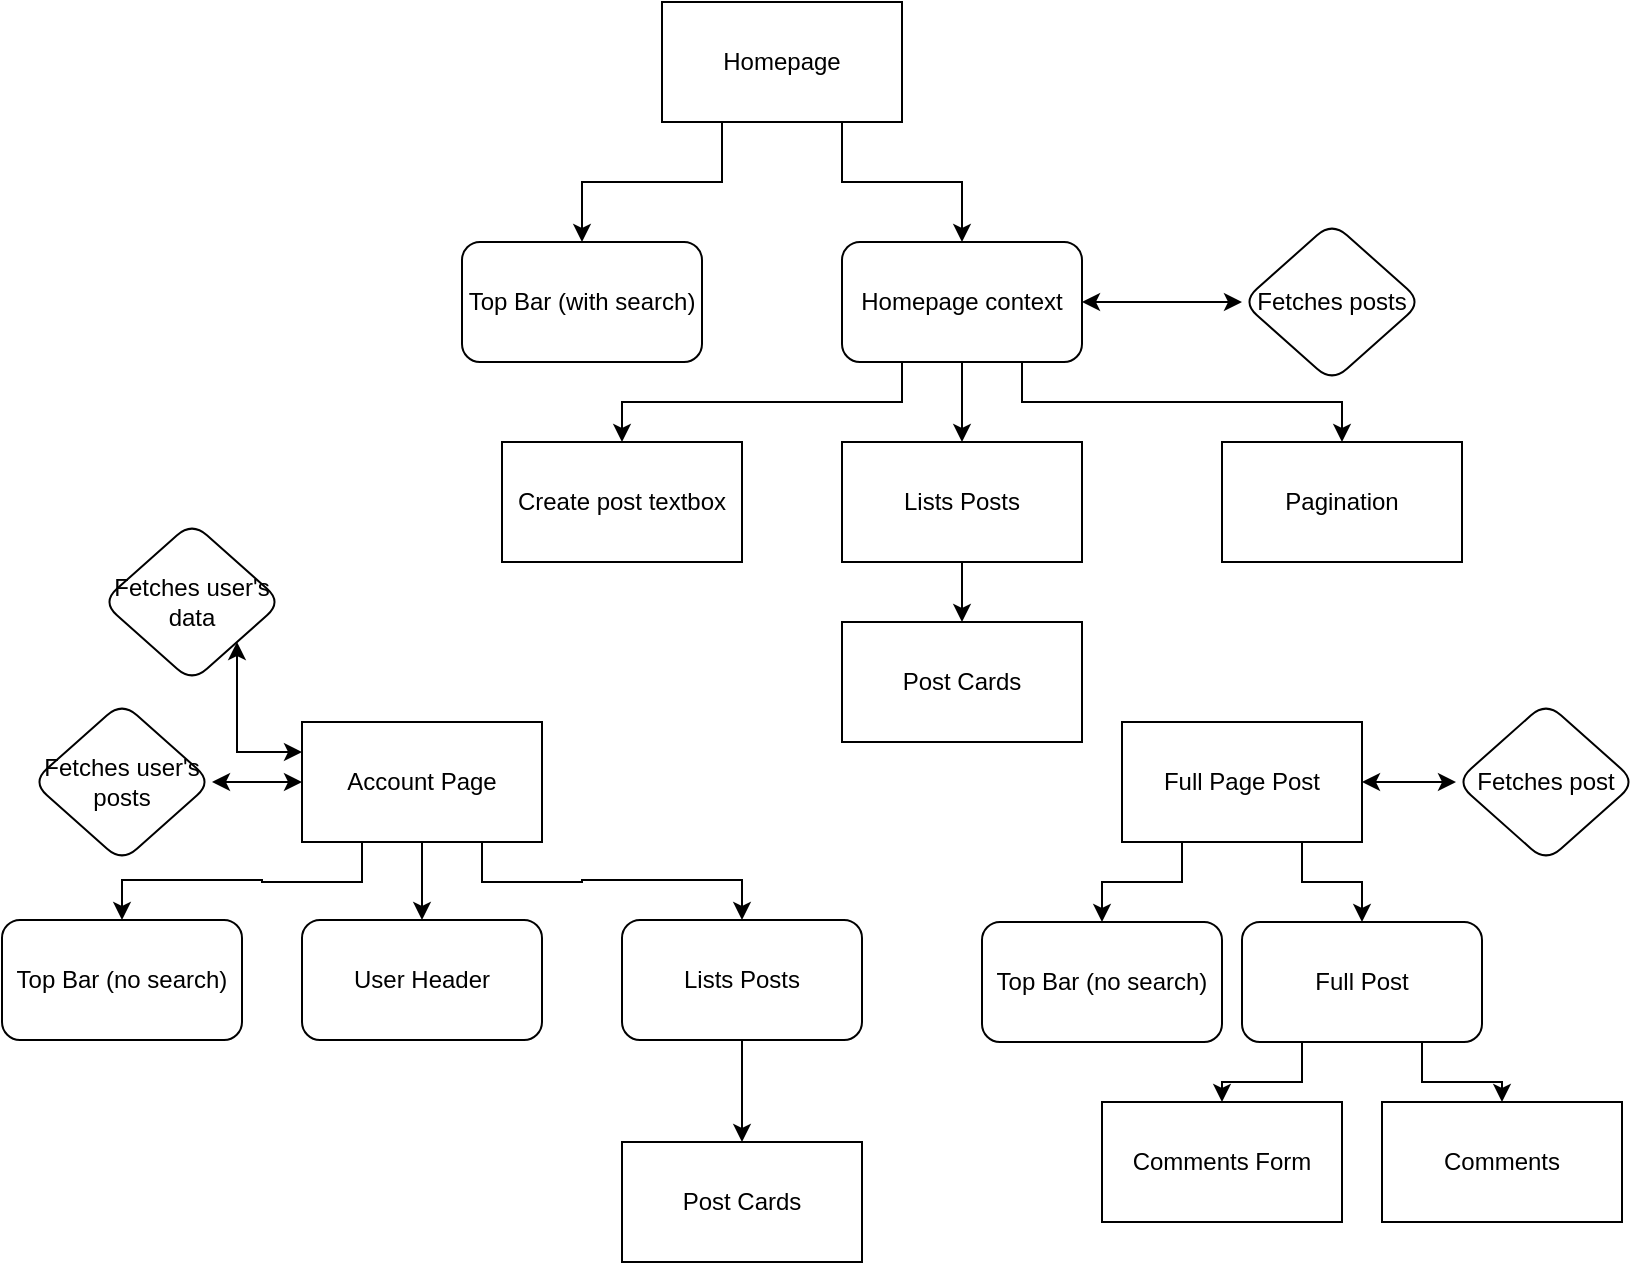 <mxfile version="24.3.1" type="device">
  <diagram name="Page-1" id="wFxmIXULcYQQzQfxHxdS">
    <mxGraphModel dx="977" dy="578" grid="1" gridSize="10" guides="1" tooltips="1" connect="1" arrows="1" fold="1" page="1" pageScale="1" pageWidth="827" pageHeight="1169" math="0" shadow="0">
      <root>
        <mxCell id="0" />
        <mxCell id="1" parent="0" />
        <mxCell id="U87Oly4W8GxgtwuZ707L-12" style="edgeStyle=orthogonalEdgeStyle;rounded=0;orthogonalLoop=1;jettySize=auto;html=1;exitX=0.75;exitY=1;exitDx=0;exitDy=0;entryX=0.5;entryY=0;entryDx=0;entryDy=0;" edge="1" parent="1" source="U87Oly4W8GxgtwuZ707L-1" target="U87Oly4W8GxgtwuZ707L-3">
          <mxGeometry relative="1" as="geometry" />
        </mxCell>
        <mxCell id="U87Oly4W8GxgtwuZ707L-13" style="edgeStyle=orthogonalEdgeStyle;rounded=0;orthogonalLoop=1;jettySize=auto;html=1;exitX=0.25;exitY=1;exitDx=0;exitDy=0;entryX=0.5;entryY=0;entryDx=0;entryDy=0;" edge="1" parent="1" source="U87Oly4W8GxgtwuZ707L-1" target="U87Oly4W8GxgtwuZ707L-2">
          <mxGeometry relative="1" as="geometry" />
        </mxCell>
        <mxCell id="U87Oly4W8GxgtwuZ707L-1" value="Homepage" style="rounded=0;whiteSpace=wrap;html=1;" vertex="1" parent="1">
          <mxGeometry x="340" y="70" width="120" height="60" as="geometry" />
        </mxCell>
        <mxCell id="U87Oly4W8GxgtwuZ707L-2" value="Top Bar (with search)" style="rounded=1;whiteSpace=wrap;html=1;" vertex="1" parent="1">
          <mxGeometry x="240" y="190" width="120" height="60" as="geometry" />
        </mxCell>
        <mxCell id="U87Oly4W8GxgtwuZ707L-5" value="" style="edgeStyle=orthogonalEdgeStyle;rounded=0;orthogonalLoop=1;jettySize=auto;html=1;startArrow=classic;startFill=1;" edge="1" parent="1" source="U87Oly4W8GxgtwuZ707L-3" target="U87Oly4W8GxgtwuZ707L-4">
          <mxGeometry relative="1" as="geometry" />
        </mxCell>
        <mxCell id="U87Oly4W8GxgtwuZ707L-6" style="edgeStyle=orthogonalEdgeStyle;rounded=0;orthogonalLoop=1;jettySize=auto;html=1;exitX=0.25;exitY=1;exitDx=0;exitDy=0;" edge="1" parent="1" source="U87Oly4W8GxgtwuZ707L-3" target="U87Oly4W8GxgtwuZ707L-7">
          <mxGeometry relative="1" as="geometry">
            <mxPoint x="320" y="310" as="targetPoint" />
          </mxGeometry>
        </mxCell>
        <mxCell id="U87Oly4W8GxgtwuZ707L-10" style="edgeStyle=orthogonalEdgeStyle;rounded=0;orthogonalLoop=1;jettySize=auto;html=1;exitX=0.5;exitY=1;exitDx=0;exitDy=0;entryX=0.5;entryY=0;entryDx=0;entryDy=0;" edge="1" parent="1" source="U87Oly4W8GxgtwuZ707L-3" target="U87Oly4W8GxgtwuZ707L-8">
          <mxGeometry relative="1" as="geometry" />
        </mxCell>
        <mxCell id="U87Oly4W8GxgtwuZ707L-11" style="edgeStyle=orthogonalEdgeStyle;rounded=0;orthogonalLoop=1;jettySize=auto;html=1;exitX=0.75;exitY=1;exitDx=0;exitDy=0;entryX=0.5;entryY=0;entryDx=0;entryDy=0;" edge="1" parent="1" source="U87Oly4W8GxgtwuZ707L-3" target="U87Oly4W8GxgtwuZ707L-9">
          <mxGeometry relative="1" as="geometry" />
        </mxCell>
        <mxCell id="U87Oly4W8GxgtwuZ707L-3" value="Homepage context" style="rounded=1;whiteSpace=wrap;html=1;" vertex="1" parent="1">
          <mxGeometry x="430" y="190" width="120" height="60" as="geometry" />
        </mxCell>
        <mxCell id="U87Oly4W8GxgtwuZ707L-4" value="Fetches posts" style="rhombus;whiteSpace=wrap;html=1;rounded=1;" vertex="1" parent="1">
          <mxGeometry x="630" y="180" width="90" height="80" as="geometry" />
        </mxCell>
        <mxCell id="U87Oly4W8GxgtwuZ707L-7" value="Create post textbox" style="rounded=0;whiteSpace=wrap;html=1;" vertex="1" parent="1">
          <mxGeometry x="260" y="290" width="120" height="60" as="geometry" />
        </mxCell>
        <mxCell id="U87Oly4W8GxgtwuZ707L-15" value="" style="edgeStyle=orthogonalEdgeStyle;rounded=0;orthogonalLoop=1;jettySize=auto;html=1;" edge="1" parent="1" source="U87Oly4W8GxgtwuZ707L-8" target="U87Oly4W8GxgtwuZ707L-14">
          <mxGeometry relative="1" as="geometry" />
        </mxCell>
        <mxCell id="U87Oly4W8GxgtwuZ707L-8" value="Lists Posts" style="rounded=0;whiteSpace=wrap;html=1;" vertex="1" parent="1">
          <mxGeometry x="430" y="290" width="120" height="60" as="geometry" />
        </mxCell>
        <mxCell id="U87Oly4W8GxgtwuZ707L-9" value="Pagination" style="rounded=0;whiteSpace=wrap;html=1;" vertex="1" parent="1">
          <mxGeometry x="620" y="290" width="120" height="60" as="geometry" />
        </mxCell>
        <mxCell id="U87Oly4W8GxgtwuZ707L-14" value="Post Cards" style="whiteSpace=wrap;html=1;rounded=0;" vertex="1" parent="1">
          <mxGeometry x="430" y="380" width="120" height="60" as="geometry" />
        </mxCell>
        <mxCell id="U87Oly4W8GxgtwuZ707L-23" style="edgeStyle=orthogonalEdgeStyle;rounded=0;orthogonalLoop=1;jettySize=auto;html=1;exitX=0.25;exitY=1;exitDx=0;exitDy=0;entryX=0.5;entryY=0;entryDx=0;entryDy=0;" edge="1" parent="1" source="U87Oly4W8GxgtwuZ707L-16" target="U87Oly4W8GxgtwuZ707L-20">
          <mxGeometry relative="1" as="geometry" />
        </mxCell>
        <mxCell id="U87Oly4W8GxgtwuZ707L-24" style="edgeStyle=orthogonalEdgeStyle;rounded=0;orthogonalLoop=1;jettySize=auto;html=1;exitX=0.5;exitY=1;exitDx=0;exitDy=0;entryX=0.5;entryY=0;entryDx=0;entryDy=0;" edge="1" parent="1" source="U87Oly4W8GxgtwuZ707L-16" target="U87Oly4W8GxgtwuZ707L-18">
          <mxGeometry relative="1" as="geometry" />
        </mxCell>
        <mxCell id="U87Oly4W8GxgtwuZ707L-25" style="edgeStyle=orthogonalEdgeStyle;rounded=0;orthogonalLoop=1;jettySize=auto;html=1;exitX=0.75;exitY=1;exitDx=0;exitDy=0;entryX=0.5;entryY=0;entryDx=0;entryDy=0;" edge="1" parent="1" source="U87Oly4W8GxgtwuZ707L-16" target="U87Oly4W8GxgtwuZ707L-22">
          <mxGeometry relative="1" as="geometry" />
        </mxCell>
        <mxCell id="U87Oly4W8GxgtwuZ707L-34" style="edgeStyle=orthogonalEdgeStyle;rounded=0;orthogonalLoop=1;jettySize=auto;html=1;exitX=0;exitY=0.25;exitDx=0;exitDy=0;entryX=1;entryY=1;entryDx=0;entryDy=0;startArrow=classic;startFill=1;" edge="1" parent="1" source="U87Oly4W8GxgtwuZ707L-16" target="U87Oly4W8GxgtwuZ707L-33">
          <mxGeometry relative="1" as="geometry" />
        </mxCell>
        <mxCell id="U87Oly4W8GxgtwuZ707L-35" style="edgeStyle=orthogonalEdgeStyle;rounded=0;orthogonalLoop=1;jettySize=auto;html=1;exitX=0;exitY=0.5;exitDx=0;exitDy=0;entryX=1;entryY=0.5;entryDx=0;entryDy=0;startArrow=classic;startFill=1;" edge="1" parent="1" source="U87Oly4W8GxgtwuZ707L-16" target="U87Oly4W8GxgtwuZ707L-32">
          <mxGeometry relative="1" as="geometry" />
        </mxCell>
        <mxCell id="U87Oly4W8GxgtwuZ707L-16" value="Account Page" style="rounded=0;whiteSpace=wrap;html=1;" vertex="1" parent="1">
          <mxGeometry x="160" y="430" width="120" height="60" as="geometry" />
        </mxCell>
        <mxCell id="U87Oly4W8GxgtwuZ707L-18" value="User Header" style="rounded=1;whiteSpace=wrap;html=1;" vertex="1" parent="1">
          <mxGeometry x="160" y="529" width="120" height="60" as="geometry" />
        </mxCell>
        <mxCell id="U87Oly4W8GxgtwuZ707L-20" value="Top Bar (no search)" style="rounded=1;whiteSpace=wrap;html=1;" vertex="1" parent="1">
          <mxGeometry x="10" y="529" width="120" height="60" as="geometry" />
        </mxCell>
        <mxCell id="U87Oly4W8GxgtwuZ707L-27" style="edgeStyle=orthogonalEdgeStyle;rounded=0;orthogonalLoop=1;jettySize=auto;html=1;exitX=0.5;exitY=1;exitDx=0;exitDy=0;entryX=0.5;entryY=0;entryDx=0;entryDy=0;" edge="1" parent="1" source="U87Oly4W8GxgtwuZ707L-22" target="U87Oly4W8GxgtwuZ707L-26">
          <mxGeometry relative="1" as="geometry" />
        </mxCell>
        <mxCell id="U87Oly4W8GxgtwuZ707L-22" value="Lists Posts" style="rounded=1;whiteSpace=wrap;html=1;" vertex="1" parent="1">
          <mxGeometry x="320" y="529" width="120" height="60" as="geometry" />
        </mxCell>
        <mxCell id="U87Oly4W8GxgtwuZ707L-26" value="Post Cards" style="whiteSpace=wrap;html=1;rounded=0;" vertex="1" parent="1">
          <mxGeometry x="320" y="640" width="120" height="60" as="geometry" />
        </mxCell>
        <mxCell id="U87Oly4W8GxgtwuZ707L-40" style="edgeStyle=orthogonalEdgeStyle;rounded=0;orthogonalLoop=1;jettySize=auto;html=1;exitX=0.25;exitY=1;exitDx=0;exitDy=0;entryX=0.5;entryY=0;entryDx=0;entryDy=0;" edge="1" parent="1" source="U87Oly4W8GxgtwuZ707L-28" target="U87Oly4W8GxgtwuZ707L-36">
          <mxGeometry relative="1" as="geometry" />
        </mxCell>
        <mxCell id="U87Oly4W8GxgtwuZ707L-41" style="edgeStyle=orthogonalEdgeStyle;rounded=0;orthogonalLoop=1;jettySize=auto;html=1;exitX=0.75;exitY=1;exitDx=0;exitDy=0;entryX=0.5;entryY=0;entryDx=0;entryDy=0;" edge="1" parent="1" source="U87Oly4W8GxgtwuZ707L-28" target="U87Oly4W8GxgtwuZ707L-37">
          <mxGeometry relative="1" as="geometry" />
        </mxCell>
        <mxCell id="U87Oly4W8GxgtwuZ707L-45" style="edgeStyle=orthogonalEdgeStyle;rounded=0;orthogonalLoop=1;jettySize=auto;html=1;exitX=1;exitY=0.5;exitDx=0;exitDy=0;entryX=0;entryY=0.5;entryDx=0;entryDy=0;startArrow=classic;startFill=1;" edge="1" parent="1" source="U87Oly4W8GxgtwuZ707L-28" target="U87Oly4W8GxgtwuZ707L-44">
          <mxGeometry relative="1" as="geometry" />
        </mxCell>
        <mxCell id="U87Oly4W8GxgtwuZ707L-28" value="Full Page Post" style="rounded=0;whiteSpace=wrap;html=1;" vertex="1" parent="1">
          <mxGeometry x="570" y="430" width="120" height="60" as="geometry" />
        </mxCell>
        <mxCell id="U87Oly4W8GxgtwuZ707L-32" value="Fetches user&#39;s posts" style="rhombus;whiteSpace=wrap;html=1;rounded=1;" vertex="1" parent="1">
          <mxGeometry x="25" y="420" width="90" height="80" as="geometry" />
        </mxCell>
        <mxCell id="U87Oly4W8GxgtwuZ707L-33" value="Fetches user&#39;s data" style="rhombus;whiteSpace=wrap;html=1;rounded=1;" vertex="1" parent="1">
          <mxGeometry x="60" y="330" width="90" height="80" as="geometry" />
        </mxCell>
        <mxCell id="U87Oly4W8GxgtwuZ707L-36" value="Top Bar (no search)" style="rounded=1;whiteSpace=wrap;html=1;" vertex="1" parent="1">
          <mxGeometry x="500" y="530" width="120" height="60" as="geometry" />
        </mxCell>
        <mxCell id="U87Oly4W8GxgtwuZ707L-42" style="edgeStyle=orthogonalEdgeStyle;rounded=0;orthogonalLoop=1;jettySize=auto;html=1;exitX=0.25;exitY=1;exitDx=0;exitDy=0;entryX=0.5;entryY=0;entryDx=0;entryDy=0;" edge="1" parent="1" source="U87Oly4W8GxgtwuZ707L-37" target="U87Oly4W8GxgtwuZ707L-39">
          <mxGeometry relative="1" as="geometry" />
        </mxCell>
        <mxCell id="U87Oly4W8GxgtwuZ707L-43" style="edgeStyle=orthogonalEdgeStyle;rounded=0;orthogonalLoop=1;jettySize=auto;html=1;exitX=0.75;exitY=1;exitDx=0;exitDy=0;entryX=0.5;entryY=0;entryDx=0;entryDy=0;" edge="1" parent="1" source="U87Oly4W8GxgtwuZ707L-37" target="U87Oly4W8GxgtwuZ707L-38">
          <mxGeometry relative="1" as="geometry" />
        </mxCell>
        <mxCell id="U87Oly4W8GxgtwuZ707L-37" value="Full Post" style="rounded=1;whiteSpace=wrap;html=1;" vertex="1" parent="1">
          <mxGeometry x="630" y="530" width="120" height="60" as="geometry" />
        </mxCell>
        <mxCell id="U87Oly4W8GxgtwuZ707L-38" value="Comments" style="rounded=0;whiteSpace=wrap;html=1;" vertex="1" parent="1">
          <mxGeometry x="700" y="620" width="120" height="60" as="geometry" />
        </mxCell>
        <mxCell id="U87Oly4W8GxgtwuZ707L-39" value="Comments Form" style="rounded=0;whiteSpace=wrap;html=1;" vertex="1" parent="1">
          <mxGeometry x="560" y="620" width="120" height="60" as="geometry" />
        </mxCell>
        <mxCell id="U87Oly4W8GxgtwuZ707L-44" value="Fetches post" style="rhombus;whiteSpace=wrap;html=1;rounded=1;" vertex="1" parent="1">
          <mxGeometry x="737" y="420" width="90" height="80" as="geometry" />
        </mxCell>
      </root>
    </mxGraphModel>
  </diagram>
</mxfile>

